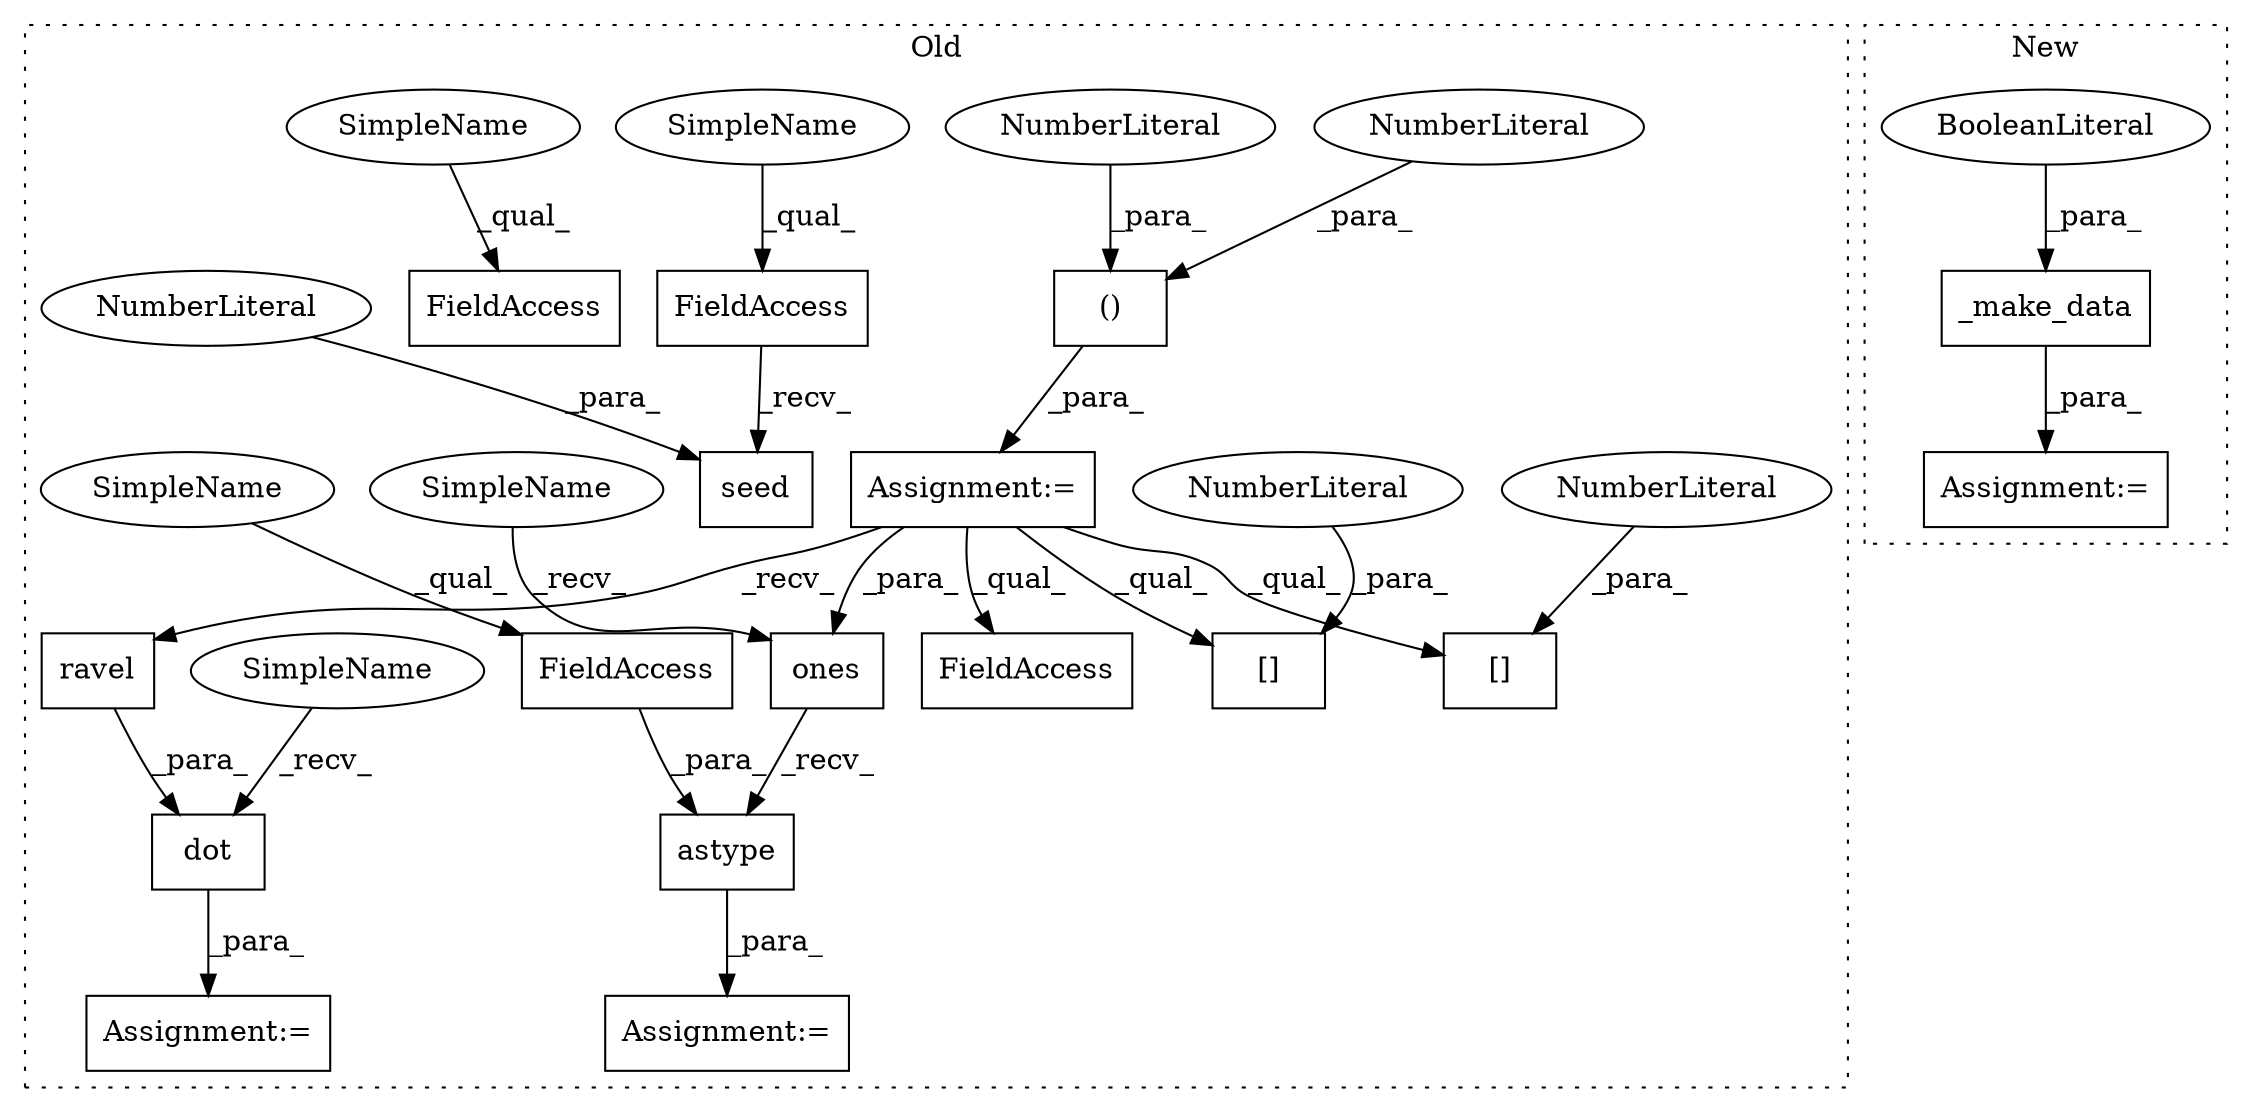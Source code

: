 digraph G {
subgraph cluster0 {
1 [label="astype" a="32" s="6330,6347" l="7,1" shape="box"];
3 [label="FieldAccess" a="22" s="6337" l="10" shape="box"];
5 [label="ones" a="32" s="6313,6328" l="5,1" shape="box"];
6 [label="Assignment:=" a="7" s="5982" l="6" shape="box"];
7 [label="FieldAccess" a="22" s="6318" l="7" shape="box"];
8 [label="Assignment:=" a="7" s="6306" l="1" shape="box"];
10 [label="()" a="106" s="5988" l="17" shape="box"];
11 [label="[]" a="2" s="6151,6156" l="4,1" shape="box"];
12 [label="NumberLiteral" a="34" s="5988" l="2" shape="ellipse"];
13 [label="[]" a="2" s="6160,6165" l="4,1" shape="box"];
14 [label="NumberLiteral" a="34" s="6164" l="1" shape="ellipse"];
15 [label="NumberLiteral" a="34" s="6155" l="1" shape="ellipse"];
16 [label="NumberLiteral" a="34" s="6003" l="2" shape="ellipse"];
17 [label="dot" a="32" s="6275,6295" l="4,1" shape="box"];
18 [label="FieldAccess" a="22" s="6112" l="12" shape="box"];
19 [label="seed" a="32" s="6125,6131" l="5,1" shape="box"];
20 [label="NumberLiteral" a="34" s="6130" l="1" shape="ellipse"];
21 [label="FieldAccess" a="22" s="6238" l="12" shape="box"];
22 [label="ravel" a="32" s="6288" l="7" shape="box"];
23 [label="Assignment:=" a="7" s="6268" l="1" shape="box"];
24 [label="SimpleName" a="42" s="6238" l="5" shape="ellipse"];
25 [label="SimpleName" a="42" s="6112" l="5" shape="ellipse"];
26 [label="SimpleName" a="42" s="6337" l="5" shape="ellipse"];
27 [label="SimpleName" a="42" s="6307" l="5" shape="ellipse"];
28 [label="SimpleName" a="42" s="6269" l="5" shape="ellipse"];
label = "Old";
style="dotted";
}
subgraph cluster1 {
2 [label="_make_data" a="32" s="7442,7457" l="11,1" shape="box"];
4 [label="BooleanLiteral" a="9" s="7453" l="4" shape="ellipse"];
9 [label="Assignment:=" a="7" s="7440" l="2" shape="box"];
label = "New";
style="dotted";
}
1 -> 8 [label="_para_"];
2 -> 9 [label="_para_"];
3 -> 1 [label="_para_"];
4 -> 2 [label="_para_"];
5 -> 1 [label="_recv_"];
6 -> 13 [label="_qual_"];
6 -> 11 [label="_qual_"];
6 -> 22 [label="_recv_"];
6 -> 7 [label="_qual_"];
6 -> 5 [label="_para_"];
10 -> 6 [label="_para_"];
12 -> 10 [label="_para_"];
14 -> 13 [label="_para_"];
15 -> 11 [label="_para_"];
16 -> 10 [label="_para_"];
17 -> 23 [label="_para_"];
18 -> 19 [label="_recv_"];
20 -> 19 [label="_para_"];
22 -> 17 [label="_para_"];
24 -> 21 [label="_qual_"];
25 -> 18 [label="_qual_"];
26 -> 3 [label="_qual_"];
27 -> 5 [label="_recv_"];
28 -> 17 [label="_recv_"];
}
